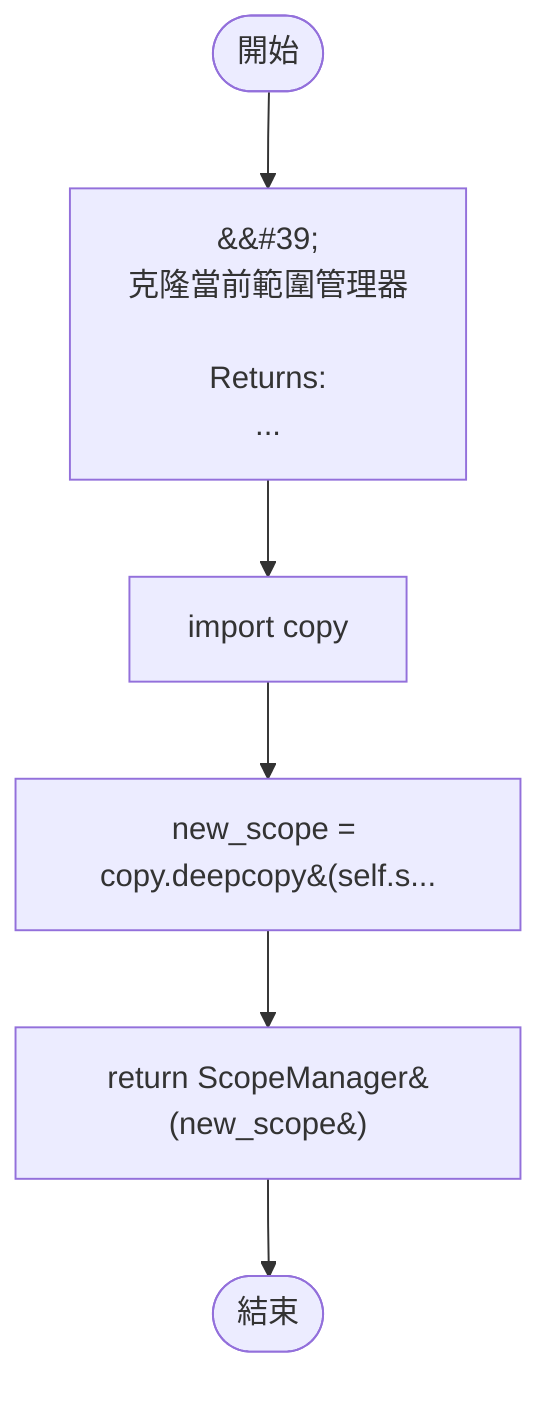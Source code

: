 flowchart TB
    n1([開始])
    n2([結束])
    n3[&amp;&#35;39;\n        克隆當前範圍管理器\n\n        Returns:\n   ...]
    n4[import copy]
    n5[new_scope = copy.deepcopy&#40;self.s...]
    n6[return ScopeManager&#40;new_scope&#41;]
    n1 --> n3
    n3 --> n4
    n4 --> n5
    n5 --> n6
    n6 --> n2